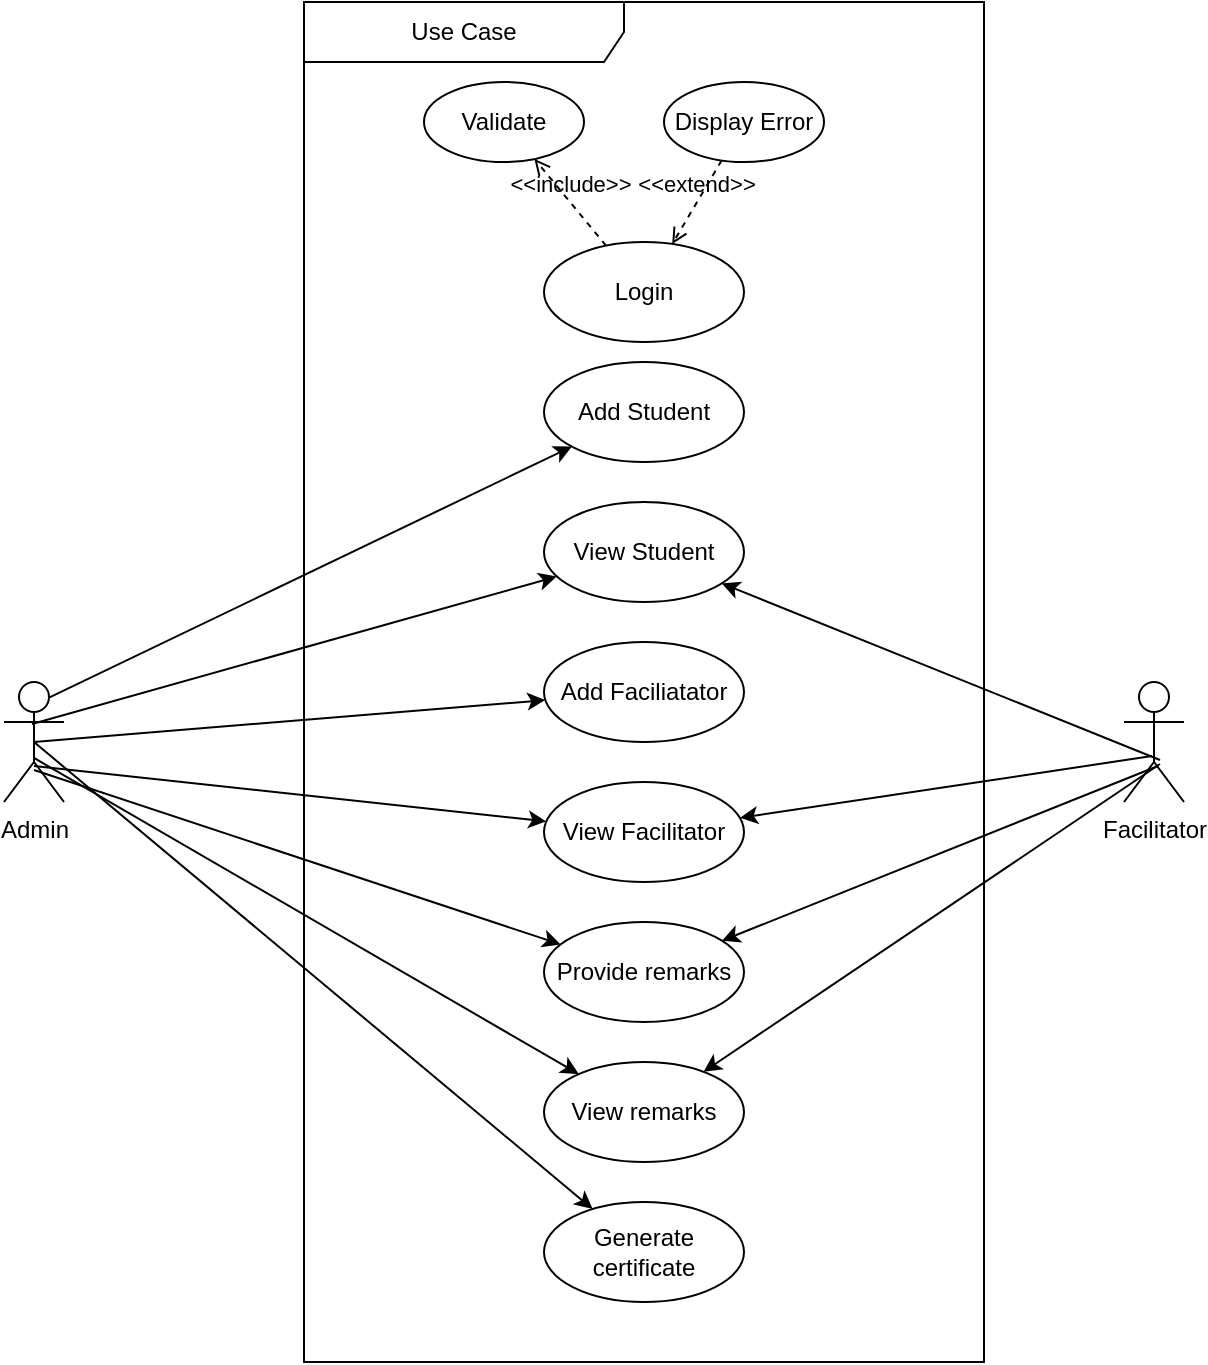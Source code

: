 <mxfile version="21.6.1" type="device">
  <diagram id="R2lEEEUBdFMjLlhIrx00" name="Page-1">
    <mxGraphModel dx="1120" dy="452" grid="1" gridSize="10" guides="1" tooltips="1" connect="1" arrows="1" fold="1" page="1" pageScale="1" pageWidth="850" pageHeight="1100" math="0" shadow="0" extFonts="Permanent Marker^https://fonts.googleapis.com/css?family=Permanent+Marker">
      <root>
        <mxCell id="0" />
        <mxCell id="1" parent="0" />
        <mxCell id="dggWvj0kFvUThBZ6GsX9-14" style="rounded=0;orthogonalLoop=1;jettySize=auto;html=1;exitX=0.533;exitY=0.183;exitDx=0;exitDy=0;exitPerimeter=0;" parent="1" source="dggWvj0kFvUThBZ6GsX9-1" target="dggWvj0kFvUThBZ6GsX9-2" edge="1">
          <mxGeometry relative="1" as="geometry" />
        </mxCell>
        <mxCell id="dggWvj0kFvUThBZ6GsX9-1" value="Admin" style="shape=umlActor;verticalLabelPosition=bottom;verticalAlign=top;html=1;" parent="1" vertex="1">
          <mxGeometry x="30" y="620" width="30" height="60" as="geometry" />
        </mxCell>
        <mxCell id="dggWvj0kFvUThBZ6GsX9-2" value="Add Student" style="ellipse;whiteSpace=wrap;html=1;" parent="1" vertex="1">
          <mxGeometry x="300" y="460" width="100" height="50" as="geometry" />
        </mxCell>
        <mxCell id="dggWvj0kFvUThBZ6GsX9-3" value="View Student" style="ellipse;whiteSpace=wrap;html=1;" parent="1" vertex="1">
          <mxGeometry x="300" y="530" width="100" height="50" as="geometry" />
        </mxCell>
        <mxCell id="dggWvj0kFvUThBZ6GsX9-4" value="Add Faciliatator" style="ellipse;whiteSpace=wrap;html=1;" parent="1" vertex="1">
          <mxGeometry x="300" y="600" width="100" height="50" as="geometry" />
        </mxCell>
        <mxCell id="dggWvj0kFvUThBZ6GsX9-5" value="View Facilitator" style="ellipse;whiteSpace=wrap;html=1;" parent="1" vertex="1">
          <mxGeometry x="300" y="670" width="100" height="50" as="geometry" />
        </mxCell>
        <mxCell id="dggWvj0kFvUThBZ6GsX9-6" value="Provide remarks" style="ellipse;whiteSpace=wrap;html=1;" parent="1" vertex="1">
          <mxGeometry x="300" y="740" width="100" height="50" as="geometry" />
        </mxCell>
        <mxCell id="dggWvj0kFvUThBZ6GsX9-7" value="View remarks" style="ellipse;whiteSpace=wrap;html=1;" parent="1" vertex="1">
          <mxGeometry x="300" y="810" width="100" height="50" as="geometry" />
        </mxCell>
        <mxCell id="dggWvj0kFvUThBZ6GsX9-8" value="Generate certificate" style="ellipse;whiteSpace=wrap;html=1;" parent="1" vertex="1">
          <mxGeometry x="300" y="880" width="100" height="50" as="geometry" />
        </mxCell>
        <mxCell id="dggWvj0kFvUThBZ6GsX9-28" style="rounded=0;orthogonalLoop=1;jettySize=auto;html=1;exitX=0.6;exitY=0.65;exitDx=0;exitDy=0;exitPerimeter=0;" parent="1" source="dggWvj0kFvUThBZ6GsX9-9" target="dggWvj0kFvUThBZ6GsX9-3" edge="1">
          <mxGeometry relative="1" as="geometry" />
        </mxCell>
        <mxCell id="dggWvj0kFvUThBZ6GsX9-9" value="Facilitator" style="shape=umlActor;verticalLabelPosition=bottom;verticalAlign=top;html=1;" parent="1" vertex="1">
          <mxGeometry x="590" y="620" width="30" height="60" as="geometry" />
        </mxCell>
        <mxCell id="dggWvj0kFvUThBZ6GsX9-15" style="rounded=0;orthogonalLoop=1;jettySize=auto;html=1;exitX=0.467;exitY=0.35;exitDx=0;exitDy=0;exitPerimeter=0;" parent="1" source="dggWvj0kFvUThBZ6GsX9-1" target="dggWvj0kFvUThBZ6GsX9-3" edge="1">
          <mxGeometry relative="1" as="geometry">
            <mxPoint x="86" y="711" as="sourcePoint" />
            <mxPoint x="309" y="553" as="targetPoint" />
          </mxGeometry>
        </mxCell>
        <mxCell id="dggWvj0kFvUThBZ6GsX9-16" style="rounded=0;orthogonalLoop=1;jettySize=auto;html=1;exitX=0.5;exitY=0.5;exitDx=0;exitDy=0;exitPerimeter=0;" parent="1" source="dggWvj0kFvUThBZ6GsX9-1" target="dggWvj0kFvUThBZ6GsX9-4" edge="1">
          <mxGeometry relative="1" as="geometry">
            <mxPoint x="96" y="721" as="sourcePoint" />
            <mxPoint x="319" y="563" as="targetPoint" />
          </mxGeometry>
        </mxCell>
        <mxCell id="dggWvj0kFvUThBZ6GsX9-17" style="rounded=0;orthogonalLoop=1;jettySize=auto;html=1;exitX=0.5;exitY=0.7;exitDx=0;exitDy=0;exitPerimeter=0;" parent="1" source="dggWvj0kFvUThBZ6GsX9-1" target="dggWvj0kFvUThBZ6GsX9-5" edge="1">
          <mxGeometry relative="1" as="geometry">
            <mxPoint x="106" y="731" as="sourcePoint" />
            <mxPoint x="329" y="573" as="targetPoint" />
          </mxGeometry>
        </mxCell>
        <mxCell id="dggWvj0kFvUThBZ6GsX9-18" style="rounded=0;orthogonalLoop=1;jettySize=auto;html=1;exitX=0.5;exitY=0.733;exitDx=0;exitDy=0;exitPerimeter=0;" parent="1" source="dggWvj0kFvUThBZ6GsX9-1" target="dggWvj0kFvUThBZ6GsX9-6" edge="1">
          <mxGeometry relative="1" as="geometry">
            <mxPoint x="116" y="741" as="sourcePoint" />
            <mxPoint x="339" y="583" as="targetPoint" />
          </mxGeometry>
        </mxCell>
        <mxCell id="dggWvj0kFvUThBZ6GsX9-19" style="rounded=0;orthogonalLoop=1;jettySize=auto;html=1;exitX=0.5;exitY=0.633;exitDx=0;exitDy=0;exitPerimeter=0;" parent="1" source="dggWvj0kFvUThBZ6GsX9-1" target="dggWvj0kFvUThBZ6GsX9-7" edge="1">
          <mxGeometry relative="1" as="geometry">
            <mxPoint x="85" y="744" as="sourcePoint" />
            <mxPoint x="300" y="850" as="targetPoint" />
          </mxGeometry>
        </mxCell>
        <mxCell id="dggWvj0kFvUThBZ6GsX9-20" style="rounded=0;orthogonalLoop=1;jettySize=auto;html=1;exitX=0.5;exitY=0.5;exitDx=0;exitDy=0;exitPerimeter=0;" parent="1" source="dggWvj0kFvUThBZ6GsX9-1" target="dggWvj0kFvUThBZ6GsX9-8" edge="1">
          <mxGeometry relative="1" as="geometry">
            <mxPoint x="85" y="738" as="sourcePoint" />
            <mxPoint x="315" y="935" as="targetPoint" />
          </mxGeometry>
        </mxCell>
        <mxCell id="dggWvj0kFvUThBZ6GsX9-22" value="Login" style="ellipse;whiteSpace=wrap;html=1;" parent="1" vertex="1">
          <mxGeometry x="300" y="400" width="100" height="50" as="geometry" />
        </mxCell>
        <mxCell id="dggWvj0kFvUThBZ6GsX9-23" value="&amp;lt;&amp;lt;include&amp;gt;&amp;gt;" style="html=1;verticalAlign=bottom;labelBackgroundColor=none;endArrow=open;endFill=0;dashed=1;rounded=0;" parent="1" source="dggWvj0kFvUThBZ6GsX9-22" target="dggWvj0kFvUThBZ6GsX9-24" edge="1">
          <mxGeometry width="160" relative="1" as="geometry">
            <mxPoint x="210" y="340" as="sourcePoint" />
            <mxPoint x="370" y="340" as="targetPoint" />
          </mxGeometry>
        </mxCell>
        <mxCell id="dggWvj0kFvUThBZ6GsX9-24" value="Validate" style="ellipse;whiteSpace=wrap;html=1;" parent="1" vertex="1">
          <mxGeometry x="240" y="320" width="80" height="40" as="geometry" />
        </mxCell>
        <mxCell id="dggWvj0kFvUThBZ6GsX9-25" value="Display Error" style="ellipse;whiteSpace=wrap;html=1;" parent="1" vertex="1">
          <mxGeometry x="360" y="320" width="80" height="40" as="geometry" />
        </mxCell>
        <mxCell id="dggWvj0kFvUThBZ6GsX9-27" value="&amp;lt;&amp;lt;extend&amp;gt;&amp;gt;" style="html=1;verticalAlign=bottom;labelBackgroundColor=none;endArrow=open;endFill=0;dashed=1;rounded=0;" parent="1" source="dggWvj0kFvUThBZ6GsX9-25" target="dggWvj0kFvUThBZ6GsX9-22" edge="1">
          <mxGeometry width="160" relative="1" as="geometry">
            <mxPoint x="340" y="520" as="sourcePoint" />
            <mxPoint x="500" y="520" as="targetPoint" />
          </mxGeometry>
        </mxCell>
        <mxCell id="dggWvj0kFvUThBZ6GsX9-30" style="rounded=0;orthogonalLoop=1;jettySize=auto;html=1;exitX=0.467;exitY=0.617;exitDx=0;exitDy=0;exitPerimeter=0;" parent="1" source="dggWvj0kFvUThBZ6GsX9-9" target="dggWvj0kFvUThBZ6GsX9-5" edge="1">
          <mxGeometry relative="1" as="geometry">
            <mxPoint x="600" y="654" as="sourcePoint" />
            <mxPoint x="400" y="580" as="targetPoint" />
          </mxGeometry>
        </mxCell>
        <mxCell id="dggWvj0kFvUThBZ6GsX9-31" style="rounded=0;orthogonalLoop=1;jettySize=auto;html=1;exitX=0.567;exitY=0.7;exitDx=0;exitDy=0;exitPerimeter=0;" parent="1" source="dggWvj0kFvUThBZ6GsX9-9" target="dggWvj0kFvUThBZ6GsX9-6" edge="1">
          <mxGeometry relative="1" as="geometry">
            <mxPoint x="610" y="664" as="sourcePoint" />
            <mxPoint x="410" y="590" as="targetPoint" />
          </mxGeometry>
        </mxCell>
        <mxCell id="dggWvj0kFvUThBZ6GsX9-32" style="rounded=0;orthogonalLoop=1;jettySize=auto;html=1;exitX=0.6;exitY=0.683;exitDx=0;exitDy=0;exitPerimeter=0;" parent="1" source="dggWvj0kFvUThBZ6GsX9-9" target="dggWvj0kFvUThBZ6GsX9-7" edge="1">
          <mxGeometry relative="1" as="geometry">
            <mxPoint x="620" y="674" as="sourcePoint" />
            <mxPoint x="420" y="600" as="targetPoint" />
          </mxGeometry>
        </mxCell>
        <mxCell id="dggWvj0kFvUThBZ6GsX9-33" value="Use Case" style="shape=umlFrame;whiteSpace=wrap;html=1;pointerEvents=0;recursiveResize=0;container=1;collapsible=0;width=160;" parent="1" vertex="1">
          <mxGeometry x="180" y="280" width="340" height="680" as="geometry" />
        </mxCell>
      </root>
    </mxGraphModel>
  </diagram>
</mxfile>
